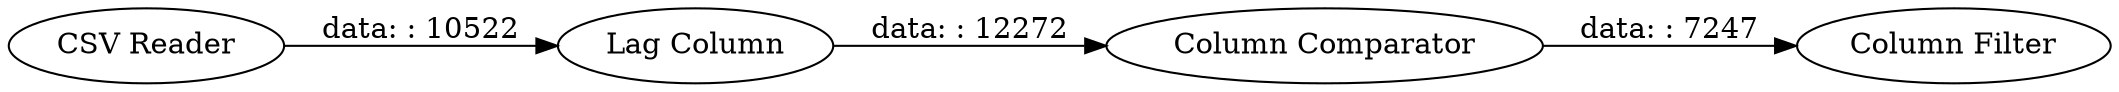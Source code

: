 digraph {
	"-947913120925625539_7" [label="Column Comparator"]
	"-947913120925625539_9" [label="Column Filter"]
	"-947913120925625539_8" [label="Lag Column"]
	"-947913120925625539_1" [label="CSV Reader"]
	"-947913120925625539_7" -> "-947913120925625539_9" [label="data: : 7247"]
	"-947913120925625539_8" -> "-947913120925625539_7" [label="data: : 12272"]
	"-947913120925625539_1" -> "-947913120925625539_8" [label="data: : 10522"]
	rankdir=LR
}
